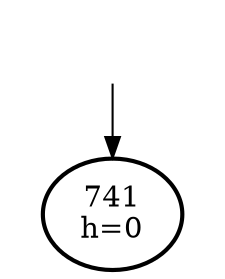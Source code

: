 digraph {
  DUMMY [style=invis];
  DUMMY -> 741;
  741 [penwidth=2];

  741 [label="741\nh=0"];



}
